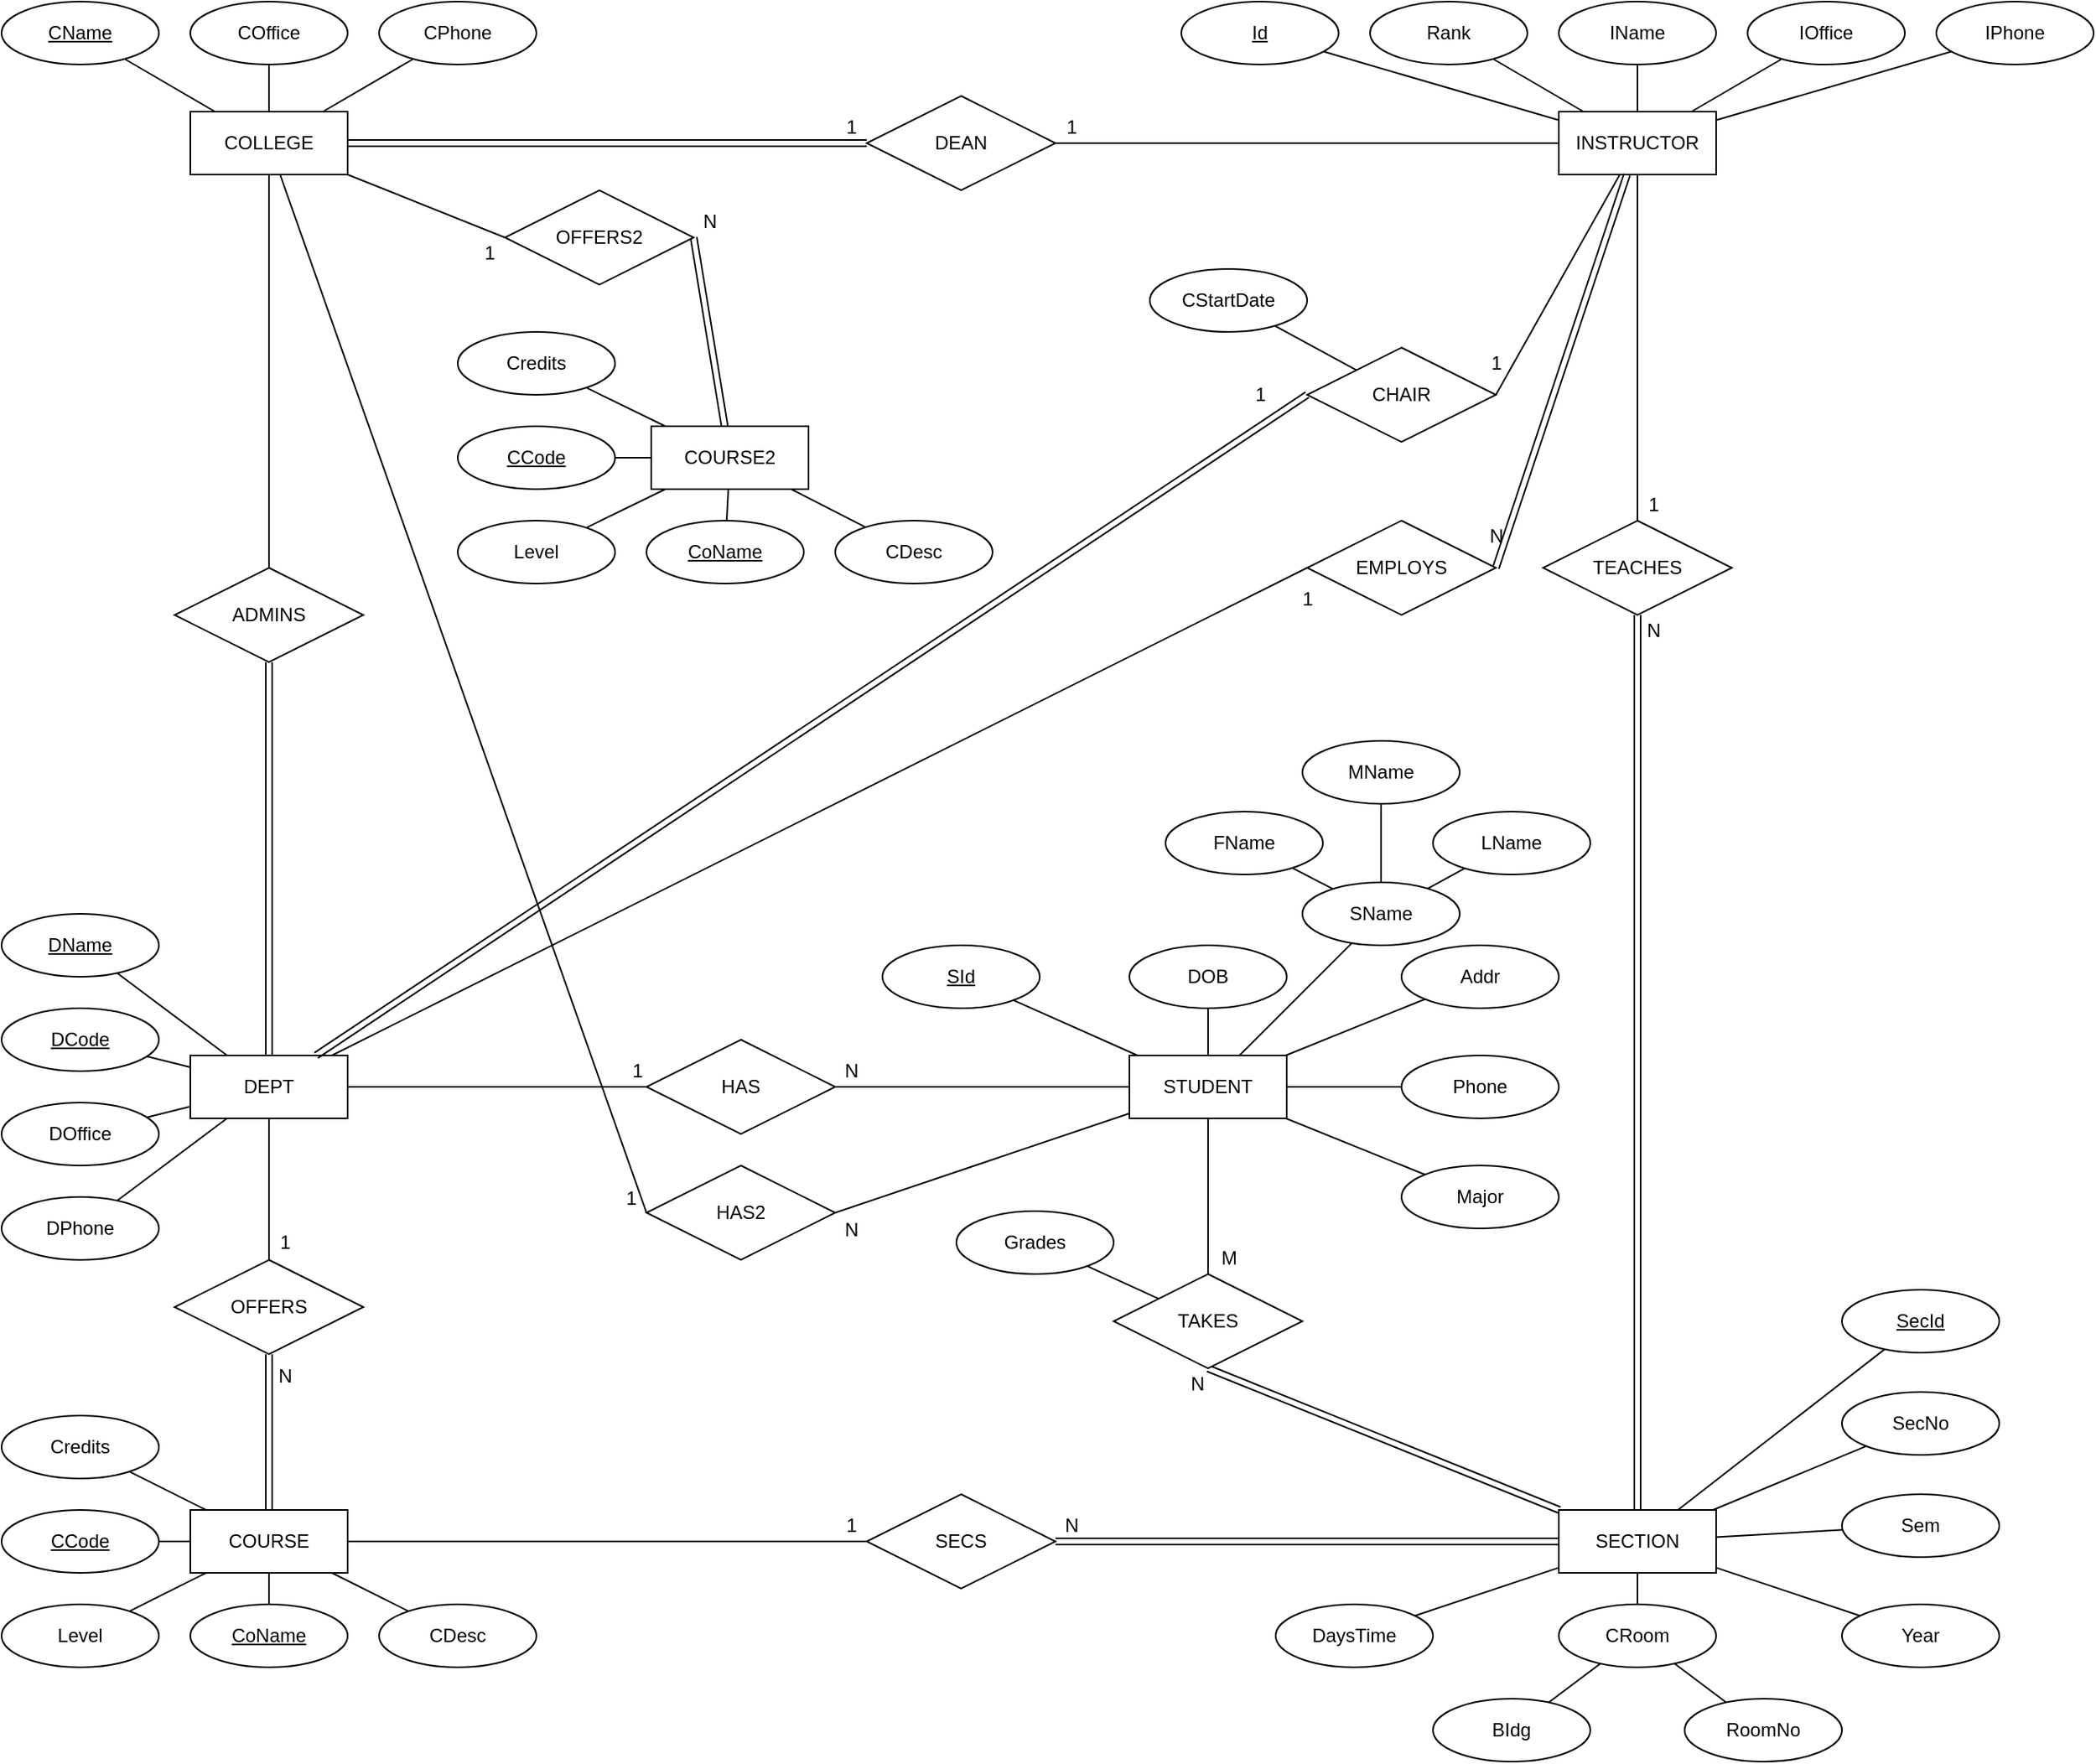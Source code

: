 <mxfile version="12.9.8"><diagram id="4rcQNr2Z_3xWnWJRI5My" name="Page-1"><mxGraphModel dx="1296" dy="719" grid="1" gridSize="10" guides="1" tooltips="1" connect="1" arrows="1" fold="1" page="1" pageScale="1" pageWidth="827" pageHeight="1169" math="0" shadow="0"><root><mxCell id="0"/><mxCell id="1" parent="0"/><mxCell id="v35hJ4d2cbtB6E18ZtSE-10" style="rounded=0;orthogonalLoop=1;jettySize=auto;html=1;endArrow=none;endFill=0;" edge="1" parent="1" source="v35hJ4d2cbtB6E18ZtSE-1" target="v35hJ4d2cbtB6E18ZtSE-5"><mxGeometry relative="1" as="geometry"/></mxCell><mxCell id="v35hJ4d2cbtB6E18ZtSE-12" style="rounded=0;orthogonalLoop=1;jettySize=auto;html=1;endArrow=none;endFill=0;" edge="1" parent="1" source="v35hJ4d2cbtB6E18ZtSE-1" target="v35hJ4d2cbtB6E18ZtSE-3"><mxGeometry relative="1" as="geometry"/></mxCell><mxCell id="v35hJ4d2cbtB6E18ZtSE-16" style="rounded=0;orthogonalLoop=1;jettySize=auto;html=1;endArrow=none;endFill=0;" edge="1" parent="1" source="v35hJ4d2cbtB6E18ZtSE-1" target="v35hJ4d2cbtB6E18ZtSE-2"><mxGeometry relative="1" as="geometry"/></mxCell><mxCell id="v35hJ4d2cbtB6E18ZtSE-105" style="edgeStyle=none;rounded=0;orthogonalLoop=1;jettySize=auto;html=1;endArrow=none;endFill=0;" edge="1" parent="1" source="v35hJ4d2cbtB6E18ZtSE-1" target="v35hJ4d2cbtB6E18ZtSE-93"><mxGeometry relative="1" as="geometry"/></mxCell><mxCell id="v35hJ4d2cbtB6E18ZtSE-1" value="&lt;div&gt;COLLEGE&lt;/div&gt;" style="whiteSpace=wrap;html=1;align=center;" vertex="1" parent="1"><mxGeometry x="120" y="120" width="100" height="40" as="geometry"/></mxCell><mxCell id="v35hJ4d2cbtB6E18ZtSE-2" value="CPhone" style="ellipse;whiteSpace=wrap;html=1;align=center;" vertex="1" parent="1"><mxGeometry x="240" y="50" width="100" height="40" as="geometry"/></mxCell><mxCell id="v35hJ4d2cbtB6E18ZtSE-3" value="COffice" style="ellipse;whiteSpace=wrap;html=1;align=center;" vertex="1" parent="1"><mxGeometry x="120" y="50" width="100" height="40" as="geometry"/></mxCell><mxCell id="v35hJ4d2cbtB6E18ZtSE-5" value="CName" style="ellipse;whiteSpace=wrap;html=1;align=center;fontStyle=4;" vertex="1" parent="1"><mxGeometry y="50" width="100" height="40" as="geometry"/></mxCell><mxCell id="v35hJ4d2cbtB6E18ZtSE-23" style="rounded=0;orthogonalLoop=1;jettySize=auto;html=1;endArrow=none;endFill=0;" edge="1" parent="1" source="v35hJ4d2cbtB6E18ZtSE-17" target="v35hJ4d2cbtB6E18ZtSE-18"><mxGeometry relative="1" as="geometry"/></mxCell><mxCell id="v35hJ4d2cbtB6E18ZtSE-24" style="rounded=0;orthogonalLoop=1;jettySize=auto;html=1;endArrow=none;endFill=0;" edge="1" parent="1" source="v35hJ4d2cbtB6E18ZtSE-17" target="v35hJ4d2cbtB6E18ZtSE-21"><mxGeometry relative="1" as="geometry"/></mxCell><mxCell id="v35hJ4d2cbtB6E18ZtSE-25" style="rounded=0;orthogonalLoop=1;jettySize=auto;html=1;endArrow=none;endFill=0;" edge="1" parent="1" source="v35hJ4d2cbtB6E18ZtSE-17" target="v35hJ4d2cbtB6E18ZtSE-22"><mxGeometry relative="1" as="geometry"/></mxCell><mxCell id="v35hJ4d2cbtB6E18ZtSE-26" style="rounded=0;orthogonalLoop=1;jettySize=auto;html=1;endArrow=none;endFill=0;" edge="1" parent="1" source="v35hJ4d2cbtB6E18ZtSE-17" target="v35hJ4d2cbtB6E18ZtSE-20"><mxGeometry relative="1" as="geometry"/></mxCell><mxCell id="v35hJ4d2cbtB6E18ZtSE-27" style="rounded=0;orthogonalLoop=1;jettySize=auto;html=1;endArrow=none;endFill=0;" edge="1" parent="1" source="v35hJ4d2cbtB6E18ZtSE-17" target="v35hJ4d2cbtB6E18ZtSE-19"><mxGeometry relative="1" as="geometry"/></mxCell><mxCell id="v35hJ4d2cbtB6E18ZtSE-17" value="INSTRUCTOR" style="whiteSpace=wrap;html=1;align=center;" vertex="1" parent="1"><mxGeometry x="990" y="120" width="100" height="40" as="geometry"/></mxCell><mxCell id="v35hJ4d2cbtB6E18ZtSE-18" value="Id" style="ellipse;whiteSpace=wrap;html=1;align=center;fontStyle=4;" vertex="1" parent="1"><mxGeometry x="750" y="50" width="100" height="40" as="geometry"/></mxCell><mxCell id="v35hJ4d2cbtB6E18ZtSE-19" value="IPhone" style="ellipse;whiteSpace=wrap;html=1;align=center;" vertex="1" parent="1"><mxGeometry x="1230" y="50" width="100" height="40" as="geometry"/></mxCell><mxCell id="v35hJ4d2cbtB6E18ZtSE-20" value="IOffice" style="ellipse;whiteSpace=wrap;html=1;align=center;" vertex="1" parent="1"><mxGeometry x="1110" y="50" width="100" height="40" as="geometry"/></mxCell><mxCell id="v35hJ4d2cbtB6E18ZtSE-21" value="Rank" style="ellipse;whiteSpace=wrap;html=1;align=center;" vertex="1" parent="1"><mxGeometry x="870" y="50" width="100" height="40" as="geometry"/></mxCell><mxCell id="v35hJ4d2cbtB6E18ZtSE-22" value="IName" style="ellipse;whiteSpace=wrap;html=1;align=center;" vertex="1" parent="1"><mxGeometry x="990" y="50" width="100" height="40" as="geometry"/></mxCell><mxCell id="v35hJ4d2cbtB6E18ZtSE-28" value="DEPT" style="whiteSpace=wrap;html=1;align=center;" vertex="1" parent="1"><mxGeometry x="120" y="720" width="100" height="40" as="geometry"/></mxCell><mxCell id="v35hJ4d2cbtB6E18ZtSE-37" style="edgeStyle=none;rounded=0;orthogonalLoop=1;jettySize=auto;html=1;endArrow=none;endFill=0;" edge="1" parent="1" source="v35hJ4d2cbtB6E18ZtSE-29" target="v35hJ4d2cbtB6E18ZtSE-28"><mxGeometry relative="1" as="geometry"/></mxCell><mxCell id="v35hJ4d2cbtB6E18ZtSE-29" value="DPhone" style="ellipse;whiteSpace=wrap;html=1;align=center;" vertex="1" parent="1"><mxGeometry y="810" width="100" height="40" as="geometry"/></mxCell><mxCell id="v35hJ4d2cbtB6E18ZtSE-36" style="edgeStyle=none;rounded=0;orthogonalLoop=1;jettySize=auto;html=1;endArrow=none;endFill=0;" edge="1" parent="1" source="v35hJ4d2cbtB6E18ZtSE-30" target="v35hJ4d2cbtB6E18ZtSE-28"><mxGeometry relative="1" as="geometry"/></mxCell><mxCell id="v35hJ4d2cbtB6E18ZtSE-30" value="DOffice" style="ellipse;whiteSpace=wrap;html=1;align=center;" vertex="1" parent="1"><mxGeometry y="750" width="100" height="40" as="geometry"/></mxCell><mxCell id="v35hJ4d2cbtB6E18ZtSE-35" style="edgeStyle=none;rounded=0;orthogonalLoop=1;jettySize=auto;html=1;endArrow=none;endFill=0;" edge="1" parent="1" source="v35hJ4d2cbtB6E18ZtSE-32" target="v35hJ4d2cbtB6E18ZtSE-28"><mxGeometry relative="1" as="geometry"/></mxCell><mxCell id="v35hJ4d2cbtB6E18ZtSE-32" value="DCode" style="ellipse;whiteSpace=wrap;html=1;align=center;fontStyle=4;" vertex="1" parent="1"><mxGeometry y="690" width="100" height="40" as="geometry"/></mxCell><mxCell id="v35hJ4d2cbtB6E18ZtSE-34" style="edgeStyle=none;rounded=0;orthogonalLoop=1;jettySize=auto;html=1;endArrow=none;endFill=0;" edge="1" parent="1" source="v35hJ4d2cbtB6E18ZtSE-33" target="v35hJ4d2cbtB6E18ZtSE-28"><mxGeometry relative="1" as="geometry"/></mxCell><mxCell id="v35hJ4d2cbtB6E18ZtSE-33" value="DName" style="ellipse;whiteSpace=wrap;html=1;align=center;fontStyle=4;" vertex="1" parent="1"><mxGeometry y="630" width="100" height="40" as="geometry"/></mxCell><mxCell id="v35hJ4d2cbtB6E18ZtSE-38" value="COURSE" style="whiteSpace=wrap;html=1;align=center;" vertex="1" parent="1"><mxGeometry x="120" y="1009" width="100" height="40" as="geometry"/></mxCell><mxCell id="v35hJ4d2cbtB6E18ZtSE-47" style="edgeStyle=none;rounded=0;orthogonalLoop=1;jettySize=auto;html=1;endArrow=none;endFill=0;" edge="1" parent="1" source="v35hJ4d2cbtB6E18ZtSE-39" target="v35hJ4d2cbtB6E18ZtSE-38"><mxGeometry relative="1" as="geometry"/></mxCell><mxCell id="v35hJ4d2cbtB6E18ZtSE-39" value="CoName" style="ellipse;whiteSpace=wrap;html=1;align=center;fontStyle=4;" vertex="1" parent="1"><mxGeometry x="120" y="1069" width="100" height="40" as="geometry"/></mxCell><mxCell id="v35hJ4d2cbtB6E18ZtSE-45" style="edgeStyle=none;rounded=0;orthogonalLoop=1;jettySize=auto;html=1;endArrow=none;endFill=0;" edge="1" parent="1" source="v35hJ4d2cbtB6E18ZtSE-40" target="v35hJ4d2cbtB6E18ZtSE-38"><mxGeometry relative="1" as="geometry"/></mxCell><mxCell id="v35hJ4d2cbtB6E18ZtSE-40" value="CCode" style="ellipse;whiteSpace=wrap;html=1;align=center;fontStyle=4;" vertex="1" parent="1"><mxGeometry y="1009" width="100" height="40" as="geometry"/></mxCell><mxCell id="v35hJ4d2cbtB6E18ZtSE-44" style="edgeStyle=none;rounded=0;orthogonalLoop=1;jettySize=auto;html=1;endArrow=none;endFill=0;" edge="1" parent="1" source="v35hJ4d2cbtB6E18ZtSE-41" target="v35hJ4d2cbtB6E18ZtSE-38"><mxGeometry relative="1" as="geometry"/></mxCell><mxCell id="v35hJ4d2cbtB6E18ZtSE-41" value="Credits" style="ellipse;whiteSpace=wrap;html=1;align=center;" vertex="1" parent="1"><mxGeometry y="949" width="100" height="40" as="geometry"/></mxCell><mxCell id="v35hJ4d2cbtB6E18ZtSE-48" style="edgeStyle=none;rounded=0;orthogonalLoop=1;jettySize=auto;html=1;endArrow=none;endFill=0;" edge="1" parent="1" source="v35hJ4d2cbtB6E18ZtSE-42" target="v35hJ4d2cbtB6E18ZtSE-38"><mxGeometry relative="1" as="geometry"/></mxCell><mxCell id="v35hJ4d2cbtB6E18ZtSE-42" value="&lt;div&gt;CDesc&lt;/div&gt;" style="ellipse;whiteSpace=wrap;html=1;align=center;" vertex="1" parent="1"><mxGeometry x="240" y="1069" width="100" height="40" as="geometry"/></mxCell><mxCell id="v35hJ4d2cbtB6E18ZtSE-46" style="edgeStyle=none;rounded=0;orthogonalLoop=1;jettySize=auto;html=1;endArrow=none;endFill=0;" edge="1" parent="1" source="v35hJ4d2cbtB6E18ZtSE-43" target="v35hJ4d2cbtB6E18ZtSE-38"><mxGeometry relative="1" as="geometry"/></mxCell><mxCell id="v35hJ4d2cbtB6E18ZtSE-43" value="Level" style="ellipse;whiteSpace=wrap;html=1;align=center;" vertex="1" parent="1"><mxGeometry y="1069" width="100" height="40" as="geometry"/></mxCell><mxCell id="v35hJ4d2cbtB6E18ZtSE-49" value="SECTION" style="whiteSpace=wrap;html=1;align=center;" vertex="1" parent="1"><mxGeometry x="990" y="1009" width="100" height="40" as="geometry"/></mxCell><mxCell id="v35hJ4d2cbtB6E18ZtSE-61" style="edgeStyle=none;rounded=0;orthogonalLoop=1;jettySize=auto;html=1;endArrow=none;endFill=0;" edge="1" parent="1" source="v35hJ4d2cbtB6E18ZtSE-50" target="v35hJ4d2cbtB6E18ZtSE-49"><mxGeometry relative="1" as="geometry"/></mxCell><mxCell id="v35hJ4d2cbtB6E18ZtSE-50" value="SecId" style="ellipse;whiteSpace=wrap;html=1;align=center;fontStyle=4;" vertex="1" parent="1"><mxGeometry x="1170" y="869" width="100" height="40" as="geometry"/></mxCell><mxCell id="v35hJ4d2cbtB6E18ZtSE-62" style="edgeStyle=none;rounded=0;orthogonalLoop=1;jettySize=auto;html=1;endArrow=none;endFill=0;" edge="1" parent="1" source="v35hJ4d2cbtB6E18ZtSE-51" target="v35hJ4d2cbtB6E18ZtSE-49"><mxGeometry relative="1" as="geometry"/></mxCell><mxCell id="v35hJ4d2cbtB6E18ZtSE-51" value="SecNo" style="ellipse;whiteSpace=wrap;html=1;align=center;" vertex="1" parent="1"><mxGeometry x="1170" y="934" width="100" height="40" as="geometry"/></mxCell><mxCell id="v35hJ4d2cbtB6E18ZtSE-63" style="edgeStyle=none;rounded=0;orthogonalLoop=1;jettySize=auto;html=1;endArrow=none;endFill=0;" edge="1" parent="1" source="v35hJ4d2cbtB6E18ZtSE-52" target="v35hJ4d2cbtB6E18ZtSE-49"><mxGeometry relative="1" as="geometry"/></mxCell><mxCell id="v35hJ4d2cbtB6E18ZtSE-52" value="Sem" style="ellipse;whiteSpace=wrap;html=1;align=center;" vertex="1" parent="1"><mxGeometry x="1170" y="999" width="100" height="40" as="geometry"/></mxCell><mxCell id="v35hJ4d2cbtB6E18ZtSE-64" style="edgeStyle=none;rounded=0;orthogonalLoop=1;jettySize=auto;html=1;endArrow=none;endFill=0;" edge="1" parent="1" source="v35hJ4d2cbtB6E18ZtSE-53" target="v35hJ4d2cbtB6E18ZtSE-57"><mxGeometry relative="1" as="geometry"/></mxCell><mxCell id="v35hJ4d2cbtB6E18ZtSE-53" value="BIdg" style="ellipse;whiteSpace=wrap;html=1;align=center;" vertex="1" parent="1"><mxGeometry x="910" y="1129" width="100" height="40" as="geometry"/></mxCell><mxCell id="v35hJ4d2cbtB6E18ZtSE-65" style="edgeStyle=none;rounded=0;orthogonalLoop=1;jettySize=auto;html=1;endArrow=none;endFill=0;" edge="1" parent="1" source="v35hJ4d2cbtB6E18ZtSE-54" target="v35hJ4d2cbtB6E18ZtSE-57"><mxGeometry relative="1" as="geometry"/></mxCell><mxCell id="v35hJ4d2cbtB6E18ZtSE-54" value="RoomNo" style="ellipse;whiteSpace=wrap;html=1;align=center;" vertex="1" parent="1"><mxGeometry x="1070" y="1129" width="100" height="40" as="geometry"/></mxCell><mxCell id="v35hJ4d2cbtB6E18ZtSE-58" style="edgeStyle=none;rounded=0;orthogonalLoop=1;jettySize=auto;html=1;endArrow=none;endFill=0;" edge="1" parent="1" source="v35hJ4d2cbtB6E18ZtSE-55" target="v35hJ4d2cbtB6E18ZtSE-49"><mxGeometry relative="1" as="geometry"/></mxCell><mxCell id="v35hJ4d2cbtB6E18ZtSE-55" value="DaysTime" style="ellipse;whiteSpace=wrap;html=1;align=center;" vertex="1" parent="1"><mxGeometry x="810" y="1069" width="100" height="40" as="geometry"/></mxCell><mxCell id="v35hJ4d2cbtB6E18ZtSE-60" style="edgeStyle=none;rounded=0;orthogonalLoop=1;jettySize=auto;html=1;endArrow=none;endFill=0;" edge="1" parent="1" source="v35hJ4d2cbtB6E18ZtSE-56" target="v35hJ4d2cbtB6E18ZtSE-49"><mxGeometry relative="1" as="geometry"/></mxCell><mxCell id="v35hJ4d2cbtB6E18ZtSE-56" value="Year" style="ellipse;whiteSpace=wrap;html=1;align=center;" vertex="1" parent="1"><mxGeometry x="1170" y="1069" width="100" height="40" as="geometry"/></mxCell><mxCell id="v35hJ4d2cbtB6E18ZtSE-59" style="edgeStyle=none;rounded=0;orthogonalLoop=1;jettySize=auto;html=1;endArrow=none;endFill=0;" edge="1" parent="1" source="v35hJ4d2cbtB6E18ZtSE-57" target="v35hJ4d2cbtB6E18ZtSE-49"><mxGeometry relative="1" as="geometry"/></mxCell><mxCell id="v35hJ4d2cbtB6E18ZtSE-57" value="CRoom" style="ellipse;whiteSpace=wrap;html=1;align=center;" vertex="1" parent="1"><mxGeometry x="990" y="1069" width="100" height="40" as="geometry"/></mxCell><mxCell id="v35hJ4d2cbtB6E18ZtSE-66" value="STUDENT" style="whiteSpace=wrap;html=1;align=center;" vertex="1" parent="1"><mxGeometry x="717" y="720" width="100" height="40" as="geometry"/></mxCell><mxCell id="v35hJ4d2cbtB6E18ZtSE-84" style="edgeStyle=none;rounded=0;orthogonalLoop=1;jettySize=auto;html=1;endArrow=none;endFill=0;" edge="1" parent="1" source="v35hJ4d2cbtB6E18ZtSE-67" target="v35hJ4d2cbtB6E18ZtSE-66"><mxGeometry relative="1" as="geometry"/></mxCell><mxCell id="v35hJ4d2cbtB6E18ZtSE-67" value="Major" style="ellipse;whiteSpace=wrap;html=1;align=center;" vertex="1" parent="1"><mxGeometry x="890" y="790" width="100" height="40" as="geometry"/></mxCell><mxCell id="v35hJ4d2cbtB6E18ZtSE-83" style="edgeStyle=none;rounded=0;orthogonalLoop=1;jettySize=auto;html=1;endArrow=none;endFill=0;" edge="1" parent="1" source="v35hJ4d2cbtB6E18ZtSE-68" target="v35hJ4d2cbtB6E18ZtSE-66"><mxGeometry relative="1" as="geometry"/></mxCell><mxCell id="v35hJ4d2cbtB6E18ZtSE-68" value="Phone" style="ellipse;whiteSpace=wrap;html=1;align=center;" vertex="1" parent="1"><mxGeometry x="890" y="720" width="100" height="40" as="geometry"/></mxCell><mxCell id="v35hJ4d2cbtB6E18ZtSE-82" style="edgeStyle=none;rounded=0;orthogonalLoop=1;jettySize=auto;html=1;endArrow=none;endFill=0;" edge="1" parent="1" source="v35hJ4d2cbtB6E18ZtSE-69" target="v35hJ4d2cbtB6E18ZtSE-66"><mxGeometry relative="1" as="geometry"/></mxCell><mxCell id="v35hJ4d2cbtB6E18ZtSE-69" value="Addr" style="ellipse;whiteSpace=wrap;html=1;align=center;" vertex="1" parent="1"><mxGeometry x="890" y="650" width="100" height="40" as="geometry"/></mxCell><mxCell id="v35hJ4d2cbtB6E18ZtSE-81" style="edgeStyle=none;rounded=0;orthogonalLoop=1;jettySize=auto;html=1;endArrow=none;endFill=0;" edge="1" parent="1" source="v35hJ4d2cbtB6E18ZtSE-70" target="v35hJ4d2cbtB6E18ZtSE-73"><mxGeometry relative="1" as="geometry"/></mxCell><mxCell id="v35hJ4d2cbtB6E18ZtSE-70" value="LName" style="ellipse;whiteSpace=wrap;html=1;align=center;" vertex="1" parent="1"><mxGeometry x="910" y="565" width="100" height="40" as="geometry"/></mxCell><mxCell id="v35hJ4d2cbtB6E18ZtSE-79" style="edgeStyle=none;rounded=0;orthogonalLoop=1;jettySize=auto;html=1;endArrow=none;endFill=0;" edge="1" parent="1" source="v35hJ4d2cbtB6E18ZtSE-71" target="v35hJ4d2cbtB6E18ZtSE-73"><mxGeometry relative="1" as="geometry"/></mxCell><mxCell id="v35hJ4d2cbtB6E18ZtSE-71" value="FName" style="ellipse;whiteSpace=wrap;html=1;align=center;" vertex="1" parent="1"><mxGeometry x="740" y="565" width="100" height="40" as="geometry"/></mxCell><mxCell id="v35hJ4d2cbtB6E18ZtSE-80" style="edgeStyle=none;rounded=0;orthogonalLoop=1;jettySize=auto;html=1;endArrow=none;endFill=0;" edge="1" parent="1" source="v35hJ4d2cbtB6E18ZtSE-72" target="v35hJ4d2cbtB6E18ZtSE-73"><mxGeometry relative="1" as="geometry"/></mxCell><mxCell id="v35hJ4d2cbtB6E18ZtSE-72" value="MName" style="ellipse;whiteSpace=wrap;html=1;align=center;" vertex="1" parent="1"><mxGeometry x="827" y="520" width="100" height="40" as="geometry"/></mxCell><mxCell id="v35hJ4d2cbtB6E18ZtSE-78" style="edgeStyle=none;rounded=0;orthogonalLoop=1;jettySize=auto;html=1;endArrow=none;endFill=0;" edge="1" parent="1" source="v35hJ4d2cbtB6E18ZtSE-73" target="v35hJ4d2cbtB6E18ZtSE-66"><mxGeometry relative="1" as="geometry"/></mxCell><mxCell id="v35hJ4d2cbtB6E18ZtSE-73" value="SName" style="ellipse;whiteSpace=wrap;html=1;align=center;" vertex="1" parent="1"><mxGeometry x="827" y="610" width="100" height="40" as="geometry"/></mxCell><mxCell id="v35hJ4d2cbtB6E18ZtSE-77" style="edgeStyle=none;rounded=0;orthogonalLoop=1;jettySize=auto;html=1;endArrow=none;endFill=0;" edge="1" parent="1" source="v35hJ4d2cbtB6E18ZtSE-74" target="v35hJ4d2cbtB6E18ZtSE-66"><mxGeometry relative="1" as="geometry"/></mxCell><mxCell id="v35hJ4d2cbtB6E18ZtSE-74" value="DOB" style="ellipse;whiteSpace=wrap;html=1;align=center;" vertex="1" parent="1"><mxGeometry x="717" y="650" width="100" height="40" as="geometry"/></mxCell><mxCell id="v35hJ4d2cbtB6E18ZtSE-76" style="edgeStyle=none;rounded=0;orthogonalLoop=1;jettySize=auto;html=1;endArrow=none;endFill=0;" edge="1" parent="1" source="v35hJ4d2cbtB6E18ZtSE-75" target="v35hJ4d2cbtB6E18ZtSE-66"><mxGeometry relative="1" as="geometry"/></mxCell><mxCell id="v35hJ4d2cbtB6E18ZtSE-75" value="SId" style="ellipse;whiteSpace=wrap;html=1;align=center;fontStyle=4;" vertex="1" parent="1"><mxGeometry x="560" y="650" width="100" height="40" as="geometry"/></mxCell><mxCell id="v35hJ4d2cbtB6E18ZtSE-112" style="edgeStyle=none;rounded=0;orthogonalLoop=1;jettySize=auto;html=1;endArrow=none;endFill=0;" edge="1" parent="1" source="v35hJ4d2cbtB6E18ZtSE-85" target="v35hJ4d2cbtB6E18ZtSE-66"><mxGeometry relative="1" as="geometry"/></mxCell><mxCell id="v35hJ4d2cbtB6E18ZtSE-113" style="edgeStyle=none;rounded=0;orthogonalLoop=1;jettySize=auto;html=1;endArrow=none;endFill=0;" edge="1" parent="1" source="v35hJ4d2cbtB6E18ZtSE-85" target="v35hJ4d2cbtB6E18ZtSE-28"><mxGeometry relative="1" as="geometry"/></mxCell><mxCell id="v35hJ4d2cbtB6E18ZtSE-85" value="HAS" style="shape=rhombus;perimeter=rhombusPerimeter;whiteSpace=wrap;html=1;align=center;" vertex="1" parent="1"><mxGeometry x="410" y="710" width="120" height="60" as="geometry"/></mxCell><mxCell id="v35hJ4d2cbtB6E18ZtSE-114" style="edgeStyle=none;rounded=0;orthogonalLoop=1;jettySize=auto;html=1;endArrow=none;endFill=0;shape=link;exitX=0.5;exitY=1;exitDx=0;exitDy=0;" edge="1" parent="1" source="v35hJ4d2cbtB6E18ZtSE-86" target="v35hJ4d2cbtB6E18ZtSE-49"><mxGeometry relative="1" as="geometry"/></mxCell><mxCell id="v35hJ4d2cbtB6E18ZtSE-115" style="edgeStyle=none;rounded=0;orthogonalLoop=1;jettySize=auto;html=1;endArrow=none;endFill=0;" edge="1" parent="1" source="v35hJ4d2cbtB6E18ZtSE-86" target="v35hJ4d2cbtB6E18ZtSE-66"><mxGeometry relative="1" as="geometry"/></mxCell><mxCell id="v35hJ4d2cbtB6E18ZtSE-86" value="TAKES" style="shape=rhombus;perimeter=rhombusPerimeter;whiteSpace=wrap;html=1;align=center;" vertex="1" parent="1"><mxGeometry x="707" y="859" width="120" height="60" as="geometry"/></mxCell><mxCell id="v35hJ4d2cbtB6E18ZtSE-110" style="edgeStyle=none;shape=link;rounded=0;orthogonalLoop=1;jettySize=auto;html=1;endArrow=none;endFill=0;exitX=1;exitY=0.5;exitDx=0;exitDy=0;" edge="1" parent="1" source="v35hJ4d2cbtB6E18ZtSE-87" target="v35hJ4d2cbtB6E18ZtSE-17"><mxGeometry relative="1" as="geometry"/></mxCell><mxCell id="v35hJ4d2cbtB6E18ZtSE-111" style="edgeStyle=none;rounded=0;orthogonalLoop=1;jettySize=auto;html=1;endArrow=none;endFill=0;exitX=0;exitY=0.5;exitDx=0;exitDy=0;" edge="1" parent="1" source="v35hJ4d2cbtB6E18ZtSE-87" target="v35hJ4d2cbtB6E18ZtSE-28"><mxGeometry relative="1" as="geometry"/></mxCell><mxCell id="v35hJ4d2cbtB6E18ZtSE-87" value="EMPLOYS" style="shape=rhombus;perimeter=rhombusPerimeter;whiteSpace=wrap;html=1;align=center;" vertex="1" parent="1"><mxGeometry x="830" y="380" width="120" height="60" as="geometry"/></mxCell><mxCell id="v35hJ4d2cbtB6E18ZtSE-96" style="edgeStyle=none;rounded=0;orthogonalLoop=1;jettySize=auto;html=1;exitX=0;exitY=0.5;exitDx=0;exitDy=0;endArrow=none;endFill=0;shape=link;" edge="1" parent="1" source="v35hJ4d2cbtB6E18ZtSE-88" target="v35hJ4d2cbtB6E18ZtSE-1"><mxGeometry relative="1" as="geometry"/></mxCell><mxCell id="v35hJ4d2cbtB6E18ZtSE-97" style="edgeStyle=none;rounded=0;orthogonalLoop=1;jettySize=auto;html=1;endArrow=none;endFill=0;" edge="1" parent="1" source="v35hJ4d2cbtB6E18ZtSE-88" target="v35hJ4d2cbtB6E18ZtSE-17"><mxGeometry relative="1" as="geometry"/></mxCell><mxCell id="v35hJ4d2cbtB6E18ZtSE-88" value="DEAN" style="shape=rhombus;perimeter=rhombusPerimeter;whiteSpace=wrap;html=1;align=center;" vertex="1" parent="1"><mxGeometry x="550" y="110" width="120" height="60" as="geometry"/></mxCell><mxCell id="v35hJ4d2cbtB6E18ZtSE-107" style="edgeStyle=none;rounded=0;orthogonalLoop=1;jettySize=auto;html=1;endArrow=none;endFill=0;" edge="1" parent="1" source="v35hJ4d2cbtB6E18ZtSE-89" target="v35hJ4d2cbtB6E18ZtSE-106"><mxGeometry relative="1" as="geometry"/></mxCell><mxCell id="v35hJ4d2cbtB6E18ZtSE-108" style="edgeStyle=none;rounded=0;orthogonalLoop=1;jettySize=auto;html=1;endArrow=none;endFill=0;exitX=1;exitY=0.5;exitDx=0;exitDy=0;" edge="1" parent="1" source="v35hJ4d2cbtB6E18ZtSE-89" target="v35hJ4d2cbtB6E18ZtSE-17"><mxGeometry relative="1" as="geometry"/></mxCell><mxCell id="v35hJ4d2cbtB6E18ZtSE-109" style="edgeStyle=none;rounded=0;orthogonalLoop=1;jettySize=auto;html=1;endArrow=none;endFill=0;shape=link;exitX=0;exitY=0.5;exitDx=0;exitDy=0;" edge="1" parent="1" source="v35hJ4d2cbtB6E18ZtSE-89" target="v35hJ4d2cbtB6E18ZtSE-28"><mxGeometry relative="1" as="geometry"/></mxCell><mxCell id="v35hJ4d2cbtB6E18ZtSE-89" value="CHAIR" style="shape=rhombus;perimeter=rhombusPerimeter;whiteSpace=wrap;html=1;align=center;" vertex="1" parent="1"><mxGeometry x="830" y="270" width="120" height="60" as="geometry"/></mxCell><mxCell id="v35hJ4d2cbtB6E18ZtSE-98" style="edgeStyle=none;rounded=0;orthogonalLoop=1;jettySize=auto;html=1;endArrow=none;endFill=0;" edge="1" parent="1" source="v35hJ4d2cbtB6E18ZtSE-90" target="v35hJ4d2cbtB6E18ZtSE-17"><mxGeometry relative="1" as="geometry"/></mxCell><mxCell id="v35hJ4d2cbtB6E18ZtSE-99" style="edgeStyle=none;rounded=0;orthogonalLoop=1;jettySize=auto;html=1;endArrow=none;endFill=0;shape=link;" edge="1" parent="1" source="v35hJ4d2cbtB6E18ZtSE-90" target="v35hJ4d2cbtB6E18ZtSE-49"><mxGeometry relative="1" as="geometry"/></mxCell><mxCell id="v35hJ4d2cbtB6E18ZtSE-90" value="TEACHES" style="shape=rhombus;perimeter=rhombusPerimeter;whiteSpace=wrap;html=1;align=center;" vertex="1" parent="1"><mxGeometry x="980" y="380" width="120" height="60" as="geometry"/></mxCell><mxCell id="v35hJ4d2cbtB6E18ZtSE-100" style="edgeStyle=none;shape=link;rounded=0;orthogonalLoop=1;jettySize=auto;html=1;endArrow=none;endFill=0;" edge="1" parent="1" source="v35hJ4d2cbtB6E18ZtSE-91" target="v35hJ4d2cbtB6E18ZtSE-49"><mxGeometry relative="1" as="geometry"/></mxCell><mxCell id="v35hJ4d2cbtB6E18ZtSE-101" style="edgeStyle=none;rounded=0;orthogonalLoop=1;jettySize=auto;html=1;endArrow=none;endFill=0;" edge="1" parent="1" source="v35hJ4d2cbtB6E18ZtSE-91" target="v35hJ4d2cbtB6E18ZtSE-38"><mxGeometry relative="1" as="geometry"/></mxCell><mxCell id="v35hJ4d2cbtB6E18ZtSE-91" value="SECS" style="shape=rhombus;perimeter=rhombusPerimeter;whiteSpace=wrap;html=1;align=center;" vertex="1" parent="1"><mxGeometry x="550" y="999" width="120" height="60" as="geometry"/></mxCell><mxCell id="v35hJ4d2cbtB6E18ZtSE-102" style="edgeStyle=none;rounded=0;orthogonalLoop=1;jettySize=auto;html=1;endArrow=none;endFill=0;shape=link;" edge="1" parent="1" source="v35hJ4d2cbtB6E18ZtSE-92" target="v35hJ4d2cbtB6E18ZtSE-38"><mxGeometry relative="1" as="geometry"/></mxCell><mxCell id="v35hJ4d2cbtB6E18ZtSE-103" style="edgeStyle=none;rounded=0;orthogonalLoop=1;jettySize=auto;html=1;endArrow=none;endFill=0;" edge="1" parent="1" source="v35hJ4d2cbtB6E18ZtSE-92" target="v35hJ4d2cbtB6E18ZtSE-28"><mxGeometry relative="1" as="geometry"/></mxCell><mxCell id="v35hJ4d2cbtB6E18ZtSE-92" value="OFFERS" style="shape=rhombus;perimeter=rhombusPerimeter;whiteSpace=wrap;html=1;align=center;" vertex="1" parent="1"><mxGeometry x="110" y="850" width="120" height="60" as="geometry"/></mxCell><mxCell id="v35hJ4d2cbtB6E18ZtSE-104" style="edgeStyle=none;rounded=0;orthogonalLoop=1;jettySize=auto;html=1;endArrow=none;endFill=0;shape=link;" edge="1" parent="1" source="v35hJ4d2cbtB6E18ZtSE-93" target="v35hJ4d2cbtB6E18ZtSE-28"><mxGeometry relative="1" as="geometry"/></mxCell><mxCell id="v35hJ4d2cbtB6E18ZtSE-93" value="ADMINS" style="shape=rhombus;perimeter=rhombusPerimeter;whiteSpace=wrap;html=1;align=center;" vertex="1" parent="1"><mxGeometry x="110" y="410" width="120" height="60" as="geometry"/></mxCell><mxCell id="v35hJ4d2cbtB6E18ZtSE-106" value="CStartDate" style="ellipse;whiteSpace=wrap;html=1;align=center;" vertex="1" parent="1"><mxGeometry x="730" y="220" width="100" height="40" as="geometry"/></mxCell><mxCell id="v35hJ4d2cbtB6E18ZtSE-118" style="edgeStyle=none;rounded=0;orthogonalLoop=1;jettySize=auto;html=1;endArrow=none;endFill=0;" edge="1" parent="1" source="v35hJ4d2cbtB6E18ZtSE-117" target="v35hJ4d2cbtB6E18ZtSE-86"><mxGeometry relative="1" as="geometry"/></mxCell><mxCell id="v35hJ4d2cbtB6E18ZtSE-117" value="Grades" style="ellipse;whiteSpace=wrap;html=1;align=center;" vertex="1" parent="1"><mxGeometry x="607" y="819" width="100" height="40" as="geometry"/></mxCell><mxCell id="v35hJ4d2cbtB6E18ZtSE-124" value="1" style="text;html=1;align=center;verticalAlign=middle;resizable=0;points=[];autosize=1;" vertex="1" parent="1"><mxGeometry x="530" y="120" width="20" height="20" as="geometry"/></mxCell><mxCell id="v35hJ4d2cbtB6E18ZtSE-125" value="1" style="text;html=1;align=center;verticalAlign=middle;resizable=0;points=[];autosize=1;" vertex="1" parent="1"><mxGeometry x="670" y="120" width="20" height="20" as="geometry"/></mxCell><mxCell id="v35hJ4d2cbtB6E18ZtSE-126" value="1" style="text;html=1;align=center;verticalAlign=middle;resizable=0;points=[];autosize=1;" vertex="1" parent="1"><mxGeometry x="790" y="290" width="20" height="20" as="geometry"/></mxCell><mxCell id="v35hJ4d2cbtB6E18ZtSE-129" value="1" style="text;html=1;align=center;verticalAlign=middle;resizable=0;points=[];autosize=1;" vertex="1" parent="1"><mxGeometry x="940" y="270" width="20" height="20" as="geometry"/></mxCell><mxCell id="v35hJ4d2cbtB6E18ZtSE-130" value="1" style="text;html=1;align=center;verticalAlign=middle;resizable=0;points=[];autosize=1;" vertex="1" parent="1"><mxGeometry x="820" y="420" width="20" height="20" as="geometry"/></mxCell><mxCell id="v35hJ4d2cbtB6E18ZtSE-131" value="N" style="text;html=1;align=center;verticalAlign=middle;resizable=0;points=[];autosize=1;" vertex="1" parent="1"><mxGeometry x="940" y="380" width="20" height="20" as="geometry"/></mxCell><mxCell id="v35hJ4d2cbtB6E18ZtSE-132" value="1" style="text;html=1;align=center;verticalAlign=middle;resizable=0;points=[];autosize=1;" vertex="1" parent="1"><mxGeometry x="394" y="720" width="20" height="20" as="geometry"/></mxCell><mxCell id="v35hJ4d2cbtB6E18ZtSE-133" value="N" style="text;html=1;align=center;verticalAlign=middle;resizable=0;points=[];autosize=1;" vertex="1" parent="1"><mxGeometry x="530" y="720" width="20" height="20" as="geometry"/></mxCell><mxCell id="v35hJ4d2cbtB6E18ZtSE-134" value="1" style="text;html=1;align=center;verticalAlign=middle;resizable=0;points=[];autosize=1;" vertex="1" parent="1"><mxGeometry x="530" y="1009" width="20" height="20" as="geometry"/></mxCell><mxCell id="v35hJ4d2cbtB6E18ZtSE-135" value="N" style="text;html=1;align=center;verticalAlign=middle;resizable=0;points=[];autosize=1;" vertex="1" parent="1"><mxGeometry x="670" y="1009" width="20" height="20" as="geometry"/></mxCell><mxCell id="v35hJ4d2cbtB6E18ZtSE-137" value="1" style="text;html=1;align=center;verticalAlign=middle;resizable=0;points=[];autosize=1;" vertex="1" parent="1"><mxGeometry x="1040" y="360" width="20" height="20" as="geometry"/></mxCell><mxCell id="v35hJ4d2cbtB6E18ZtSE-138" value="N" style="text;html=1;align=center;verticalAlign=middle;resizable=0;points=[];autosize=1;" vertex="1" parent="1"><mxGeometry x="1040" y="440" width="20" height="20" as="geometry"/></mxCell><mxCell id="v35hJ4d2cbtB6E18ZtSE-139" value="M" style="text;html=1;align=center;verticalAlign=middle;resizable=0;points=[];autosize=1;" vertex="1" parent="1"><mxGeometry x="770" y="839" width="20" height="20" as="geometry"/></mxCell><mxCell id="v35hJ4d2cbtB6E18ZtSE-140" value="N" style="text;html=1;align=center;verticalAlign=middle;resizable=0;points=[];autosize=1;" vertex="1" parent="1"><mxGeometry x="750" y="919" width="20" height="20" as="geometry"/></mxCell><mxCell id="v35hJ4d2cbtB6E18ZtSE-141" value="1" style="text;html=1;align=center;verticalAlign=middle;resizable=0;points=[];autosize=1;" vertex="1" parent="1"><mxGeometry x="170" y="829" width="20" height="20" as="geometry"/></mxCell><mxCell id="v35hJ4d2cbtB6E18ZtSE-142" value="N" style="text;html=1;align=center;verticalAlign=middle;resizable=0;points=[];autosize=1;" vertex="1" parent="1"><mxGeometry x="170" y="914" width="20" height="20" as="geometry"/></mxCell><mxCell id="v35hJ4d2cbtB6E18ZtSE-144" style="edgeStyle=none;rounded=0;orthogonalLoop=1;jettySize=auto;html=1;endArrow=none;endFill=0;exitX=0;exitY=0.5;exitDx=0;exitDy=0;" edge="1" parent="1" source="v35hJ4d2cbtB6E18ZtSE-143" target="v35hJ4d2cbtB6E18ZtSE-1"><mxGeometry relative="1" as="geometry"/></mxCell><mxCell id="v35hJ4d2cbtB6E18ZtSE-146" style="edgeStyle=none;rounded=0;orthogonalLoop=1;jettySize=auto;html=1;endArrow=none;endFill=0;exitX=1;exitY=0.5;exitDx=0;exitDy=0;" edge="1" parent="1" source="v35hJ4d2cbtB6E18ZtSE-143" target="v35hJ4d2cbtB6E18ZtSE-66"><mxGeometry relative="1" as="geometry"/></mxCell><mxCell id="v35hJ4d2cbtB6E18ZtSE-143" value="HAS2" style="shape=rhombus;perimeter=rhombusPerimeter;whiteSpace=wrap;html=1;align=center;" vertex="1" parent="1"><mxGeometry x="410" y="790" width="120" height="60" as="geometry"/></mxCell><mxCell id="v35hJ4d2cbtB6E18ZtSE-147" value="N" style="text;html=1;align=center;verticalAlign=middle;resizable=0;points=[];autosize=1;" vertex="1" parent="1"><mxGeometry x="530" y="821" width="20" height="20" as="geometry"/></mxCell><mxCell id="v35hJ4d2cbtB6E18ZtSE-148" value="1" style="text;html=1;align=center;verticalAlign=middle;resizable=0;points=[];autosize=1;" vertex="1" parent="1"><mxGeometry x="390" y="801" width="20" height="20" as="geometry"/></mxCell><mxCell id="v35hJ4d2cbtB6E18ZtSE-149" value="COURSE2" style="whiteSpace=wrap;html=1;align=center;" vertex="1" parent="1"><mxGeometry x="413" y="320" width="100" height="40" as="geometry"/></mxCell><mxCell id="v35hJ4d2cbtB6E18ZtSE-151" style="edgeStyle=none;rounded=0;orthogonalLoop=1;jettySize=auto;html=1;endArrow=none;endFill=0;exitX=0;exitY=0.5;exitDx=0;exitDy=0;" edge="1" parent="1" source="v35hJ4d2cbtB6E18ZtSE-150" target="v35hJ4d2cbtB6E18ZtSE-1"><mxGeometry relative="1" as="geometry"/></mxCell><mxCell id="v35hJ4d2cbtB6E18ZtSE-152" style="edgeStyle=none;rounded=0;orthogonalLoop=1;jettySize=auto;html=1;endArrow=none;endFill=0;exitX=1;exitY=0.5;exitDx=0;exitDy=0;shape=link;" edge="1" parent="1" source="v35hJ4d2cbtB6E18ZtSE-150" target="v35hJ4d2cbtB6E18ZtSE-149"><mxGeometry relative="1" as="geometry"/></mxCell><mxCell id="v35hJ4d2cbtB6E18ZtSE-150" value="OFFERS2" style="shape=rhombus;perimeter=rhombusPerimeter;whiteSpace=wrap;html=1;align=center;" vertex="1" parent="1"><mxGeometry x="320" y="170" width="120" height="60" as="geometry"/></mxCell><mxCell id="v35hJ4d2cbtB6E18ZtSE-153" value="1" style="text;html=1;align=center;verticalAlign=middle;resizable=0;points=[];autosize=1;" vertex="1" parent="1"><mxGeometry x="300" y="200" width="20" height="20" as="geometry"/></mxCell><mxCell id="v35hJ4d2cbtB6E18ZtSE-154" value="N" style="text;html=1;align=center;verticalAlign=middle;resizable=0;points=[];autosize=1;" vertex="1" parent="1"><mxGeometry x="440" y="180" width="20" height="20" as="geometry"/></mxCell><mxCell id="v35hJ4d2cbtB6E18ZtSE-162" style="edgeStyle=none;rounded=0;orthogonalLoop=1;jettySize=auto;html=1;endArrow=none;endFill=0;" edge="1" parent="1" source="v35hJ4d2cbtB6E18ZtSE-156" target="v35hJ4d2cbtB6E18ZtSE-149"><mxGeometry relative="1" as="geometry"/></mxCell><mxCell id="v35hJ4d2cbtB6E18ZtSE-156" value="Credits" style="ellipse;whiteSpace=wrap;html=1;align=center;" vertex="1" parent="1"><mxGeometry x="290" y="260" width="100" height="40" as="geometry"/></mxCell><mxCell id="v35hJ4d2cbtB6E18ZtSE-167" style="edgeStyle=none;rounded=0;orthogonalLoop=1;jettySize=auto;html=1;endArrow=none;endFill=0;" edge="1" parent="1" source="v35hJ4d2cbtB6E18ZtSE-157" target="v35hJ4d2cbtB6E18ZtSE-149"><mxGeometry relative="1" as="geometry"/></mxCell><mxCell id="v35hJ4d2cbtB6E18ZtSE-157" value="&lt;div&gt;CDesc&lt;/div&gt;" style="ellipse;whiteSpace=wrap;html=1;align=center;" vertex="1" parent="1"><mxGeometry x="530" y="380" width="100" height="40" as="geometry"/></mxCell><mxCell id="v35hJ4d2cbtB6E18ZtSE-166" style="edgeStyle=none;rounded=0;orthogonalLoop=1;jettySize=auto;html=1;endArrow=none;endFill=0;" edge="1" parent="1" source="v35hJ4d2cbtB6E18ZtSE-158" target="v35hJ4d2cbtB6E18ZtSE-149"><mxGeometry relative="1" as="geometry"/></mxCell><mxCell id="v35hJ4d2cbtB6E18ZtSE-158" value="CoName" style="ellipse;whiteSpace=wrap;html=1;align=center;fontStyle=4;" vertex="1" parent="1"><mxGeometry x="410" y="380" width="100" height="40" as="geometry"/></mxCell><mxCell id="v35hJ4d2cbtB6E18ZtSE-164" style="edgeStyle=none;rounded=0;orthogonalLoop=1;jettySize=auto;html=1;endArrow=none;endFill=0;" edge="1" parent="1" source="v35hJ4d2cbtB6E18ZtSE-159" target="v35hJ4d2cbtB6E18ZtSE-149"><mxGeometry relative="1" as="geometry"/></mxCell><mxCell id="v35hJ4d2cbtB6E18ZtSE-159" value="Level" style="ellipse;whiteSpace=wrap;html=1;align=center;" vertex="1" parent="1"><mxGeometry x="290" y="380" width="100" height="40" as="geometry"/></mxCell><mxCell id="v35hJ4d2cbtB6E18ZtSE-163" style="edgeStyle=none;rounded=0;orthogonalLoop=1;jettySize=auto;html=1;endArrow=none;endFill=0;" edge="1" parent="1" source="v35hJ4d2cbtB6E18ZtSE-160" target="v35hJ4d2cbtB6E18ZtSE-149"><mxGeometry relative="1" as="geometry"/></mxCell><mxCell id="v35hJ4d2cbtB6E18ZtSE-160" value="CCode" style="ellipse;whiteSpace=wrap;html=1;align=center;fontStyle=4;" vertex="1" parent="1"><mxGeometry x="290" y="320" width="100" height="40" as="geometry"/></mxCell></root></mxGraphModel></diagram></mxfile>